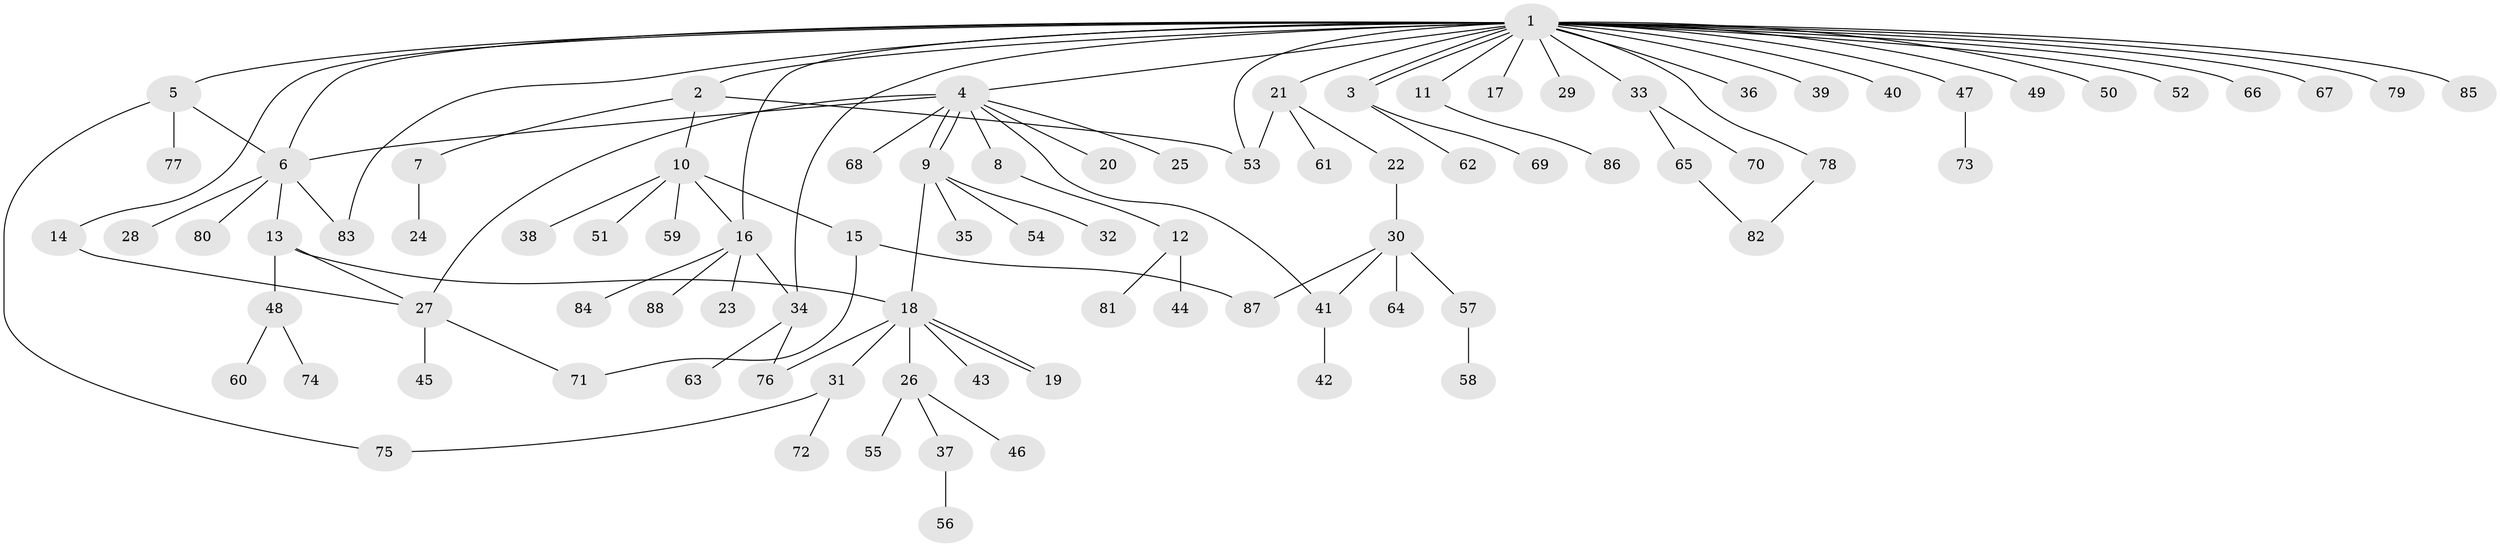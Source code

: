 // Generated by graph-tools (version 1.1) at 2025/11/02/27/25 16:11:11]
// undirected, 88 vertices, 106 edges
graph export_dot {
graph [start="1"]
  node [color=gray90,style=filled];
  1;
  2;
  3;
  4;
  5;
  6;
  7;
  8;
  9;
  10;
  11;
  12;
  13;
  14;
  15;
  16;
  17;
  18;
  19;
  20;
  21;
  22;
  23;
  24;
  25;
  26;
  27;
  28;
  29;
  30;
  31;
  32;
  33;
  34;
  35;
  36;
  37;
  38;
  39;
  40;
  41;
  42;
  43;
  44;
  45;
  46;
  47;
  48;
  49;
  50;
  51;
  52;
  53;
  54;
  55;
  56;
  57;
  58;
  59;
  60;
  61;
  62;
  63;
  64;
  65;
  66;
  67;
  68;
  69;
  70;
  71;
  72;
  73;
  74;
  75;
  76;
  77;
  78;
  79;
  80;
  81;
  82;
  83;
  84;
  85;
  86;
  87;
  88;
  1 -- 2;
  1 -- 3;
  1 -- 3;
  1 -- 4;
  1 -- 5;
  1 -- 6;
  1 -- 11;
  1 -- 14;
  1 -- 16;
  1 -- 17;
  1 -- 21;
  1 -- 29;
  1 -- 33;
  1 -- 34;
  1 -- 36;
  1 -- 39;
  1 -- 40;
  1 -- 47;
  1 -- 49;
  1 -- 50;
  1 -- 52;
  1 -- 53;
  1 -- 66;
  1 -- 67;
  1 -- 78;
  1 -- 79;
  1 -- 83;
  1 -- 85;
  2 -- 7;
  2 -- 10;
  2 -- 53;
  3 -- 62;
  3 -- 69;
  4 -- 6;
  4 -- 8;
  4 -- 9;
  4 -- 9;
  4 -- 20;
  4 -- 25;
  4 -- 27;
  4 -- 41;
  4 -- 68;
  5 -- 6;
  5 -- 75;
  5 -- 77;
  6 -- 13;
  6 -- 28;
  6 -- 80;
  6 -- 83;
  7 -- 24;
  8 -- 12;
  9 -- 18;
  9 -- 32;
  9 -- 35;
  9 -- 54;
  10 -- 15;
  10 -- 16;
  10 -- 38;
  10 -- 51;
  10 -- 59;
  11 -- 86;
  12 -- 44;
  12 -- 81;
  13 -- 18;
  13 -- 27;
  13 -- 48;
  14 -- 27;
  15 -- 71;
  15 -- 87;
  16 -- 23;
  16 -- 34;
  16 -- 84;
  16 -- 88;
  18 -- 19;
  18 -- 19;
  18 -- 26;
  18 -- 31;
  18 -- 43;
  18 -- 76;
  21 -- 22;
  21 -- 53;
  21 -- 61;
  22 -- 30;
  26 -- 37;
  26 -- 46;
  26 -- 55;
  27 -- 45;
  27 -- 71;
  30 -- 41;
  30 -- 57;
  30 -- 64;
  30 -- 87;
  31 -- 72;
  31 -- 75;
  33 -- 65;
  33 -- 70;
  34 -- 63;
  34 -- 76;
  37 -- 56;
  41 -- 42;
  47 -- 73;
  48 -- 60;
  48 -- 74;
  57 -- 58;
  65 -- 82;
  78 -- 82;
}

